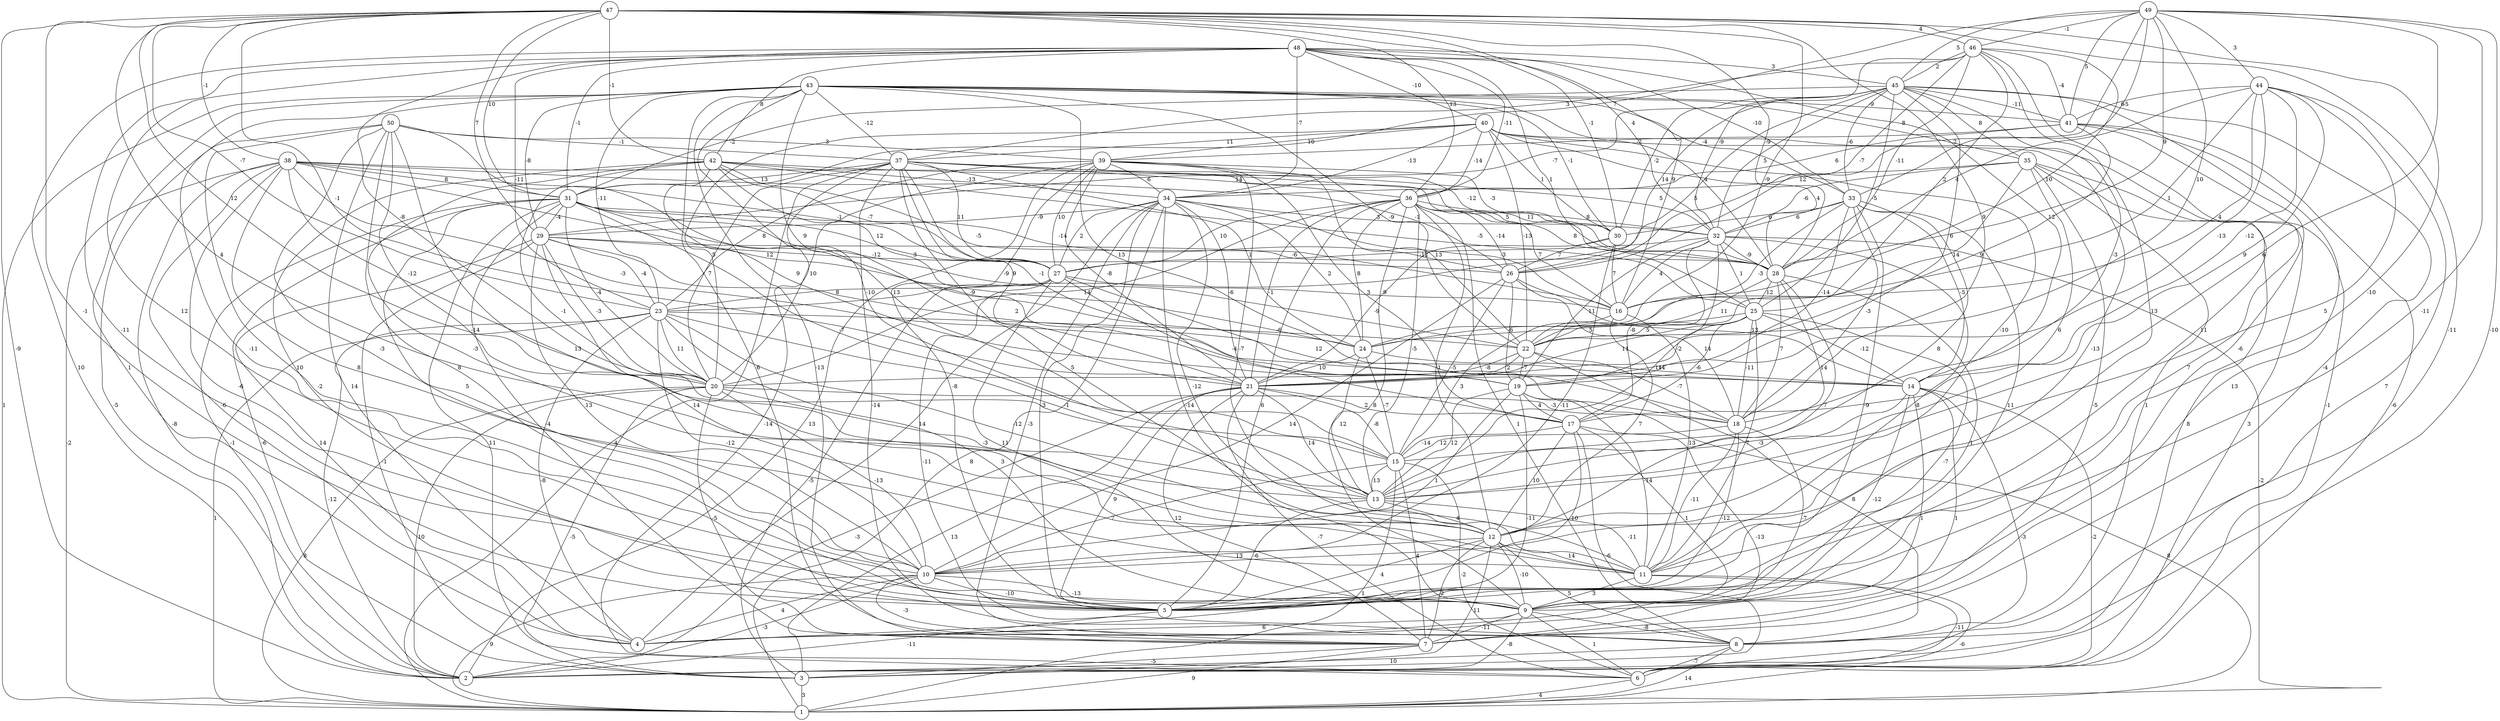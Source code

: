 graph { 
	 fontname="Helvetica,Arial,sans-serif" 
	 node [shape = circle]; 
	 50 -- 2 [label = "-5"];
	 50 -- 4 [label = "14"];
	 50 -- 5 [label = "10"];
	 50 -- 9 [label = "8"];
	 50 -- 10 [label = "-3"];
	 50 -- 11 [label = "13"];
	 50 -- 12 [label = "-14"];
	 50 -- 15 [label = "13"];
	 50 -- 37 [label = "-1"];
	 50 -- 39 [label = "3"];
	 49 -- 5 [label = "-11"];
	 49 -- 8 [label = "-10"];
	 49 -- 13 [label = "6"];
	 49 -- 22 [label = "10"];
	 49 -- 26 [label = "2"];
	 49 -- 28 [label = "9"];
	 49 -- 31 [label = "7"];
	 49 -- 33 [label = "-5"];
	 49 -- 41 [label = "5"];
	 49 -- 44 [label = "3"];
	 49 -- 45 [label = "5"];
	 49 -- 46 [label = "-1"];
	 48 -- 2 [label = "10"];
	 48 -- 5 [label = "-11"];
	 48 -- 10 [label = "12"];
	 48 -- 14 [label = "12"];
	 48 -- 16 [label = "9"];
	 48 -- 20 [label = "-8"];
	 48 -- 23 [label = "-11"];
	 48 -- 25 [label = "1"];
	 48 -- 31 [label = "-1"];
	 48 -- 33 [label = "-10"];
	 48 -- 34 [label = "-7"];
	 48 -- 36 [label = "-11"];
	 48 -- 40 [label = "-10"];
	 48 -- 42 [label = "8"];
	 48 -- 45 [label = "3"];
	 47 -- 2 [label = "-9"];
	 47 -- 5 [label = "-1"];
	 47 -- 8 [label = "-11"];
	 47 -- 11 [label = "-10"];
	 47 -- 13 [label = "4"];
	 47 -- 18 [label = "9"];
	 47 -- 20 [label = "12"];
	 47 -- 21 [label = "-1"];
	 47 -- 23 [label = "-7"];
	 47 -- 24 [label = "-9"];
	 47 -- 28 [label = "-9"];
	 47 -- 29 [label = "7"];
	 47 -- 30 [label = "-1"];
	 47 -- 31 [label = "10"];
	 47 -- 32 [label = "4"];
	 47 -- 36 [label = "13"];
	 47 -- 38 [label = "-1"];
	 47 -- 42 [label = "-1"];
	 47 -- 46 [label = "4"];
	 46 -- 5 [label = "11"];
	 46 -- 10 [label = "13"];
	 46 -- 16 [label = "10"];
	 46 -- 25 [label = "2"];
	 46 -- 26 [label = "-7"];
	 46 -- 28 [label = "-11"];
	 46 -- 32 [label = "-9"];
	 46 -- 37 [label = "3"];
	 46 -- 41 [label = "-4"];
	 46 -- 45 [label = "2"];
	 45 -- 7 [label = "-4"];
	 45 -- 9 [label = "-6"];
	 45 -- 18 [label = "-3"];
	 45 -- 19 [label = "6"];
	 45 -- 23 [label = "5"];
	 45 -- 25 [label = "-5"];
	 45 -- 26 [label = "14"];
	 45 -- 29 [label = "-7"];
	 45 -- 30 [label = "-2"];
	 45 -- 31 [label = "-2"];
	 45 -- 32 [label = "5"];
	 45 -- 33 [label = "-6"];
	 45 -- 35 [label = "8"];
	 45 -- 41 [label = "-11"];
	 44 -- 3 [label = "7"];
	 44 -- 12 [label = "5"];
	 44 -- 14 [label = "-12"];
	 44 -- 16 [label = "1"];
	 44 -- 17 [label = "9"];
	 44 -- 21 [label = "-13"];
	 44 -- 24 [label = "4"];
	 44 -- 28 [label = "4"];
	 44 -- 41 [label = "6"];
	 43 -- 1 [label = "1"];
	 43 -- 4 [label = "1"];
	 43 -- 5 [label = "-11"];
	 43 -- 7 [label = "-13"];
	 43 -- 8 [label = "6"];
	 43 -- 13 [label = "-10"];
	 43 -- 18 [label = "13"];
	 43 -- 21 [label = "9"];
	 43 -- 22 [label = "-9"];
	 43 -- 23 [label = "-11"];
	 43 -- 28 [label = "4"];
	 43 -- 29 [label = "-8"];
	 43 -- 30 [label = "-1"];
	 43 -- 33 [label = "-4"];
	 43 -- 35 [label = "8"];
	 43 -- 37 [label = "-12"];
	 43 -- 41 [label = "-9"];
	 42 -- 5 [label = "-2"];
	 42 -- 12 [label = "-3"];
	 42 -- 15 [label = "-1"];
	 42 -- 16 [label = "-5"];
	 42 -- 19 [label = "9"];
	 42 -- 24 [label = "3"];
	 42 -- 25 [label = "-5"];
	 42 -- 27 [label = "-7"];
	 42 -- 32 [label = "5"];
	 42 -- 34 [label = "-13"];
	 41 -- 5 [label = "7"];
	 41 -- 6 [label = "-6"];
	 41 -- 7 [label = "13"];
	 41 -- 21 [label = "9"];
	 41 -- 36 [label = "6"];
	 41 -- 39 [label = "-2"];
	 40 -- 6 [label = "-1"];
	 40 -- 11 [label = "-13"];
	 40 -- 12 [label = "-10"];
	 40 -- 20 [label = "5"];
	 40 -- 22 [label = "-13"];
	 40 -- 28 [label = "4"];
	 40 -- 30 [label = "1"];
	 40 -- 34 [label = "-13"];
	 40 -- 36 [label = "-14"];
	 40 -- 37 [label = "11"];
	 40 -- 39 [label = "10"];
	 39 -- 2 [label = "13"];
	 39 -- 5 [label = "-8"];
	 39 -- 12 [label = "-7"];
	 39 -- 17 [label = "3"];
	 39 -- 20 [label = "10"];
	 39 -- 21 [label = "-8"];
	 39 -- 22 [label = "13"];
	 39 -- 23 [label = "8"];
	 39 -- 27 [label = "10"];
	 39 -- 30 [label = "-3"];
	 39 -- 34 [label = "6"];
	 38 -- 1 [label = "-2"];
	 38 -- 2 [label = "-8"];
	 38 -- 4 [label = "-6"];
	 38 -- 9 [label = "-6"];
	 38 -- 11 [label = "8"];
	 38 -- 14 [label = "-3"];
	 38 -- 20 [label = "-12"];
	 38 -- 24 [label = "12"];
	 38 -- 26 [label = "-1"];
	 38 -- 27 [label = "-1"];
	 38 -- 28 [label = "5"];
	 38 -- 31 [label = "8"];
	 37 -- 1 [label = "4"];
	 37 -- 6 [label = "-14"];
	 37 -- 8 [label = "-14"];
	 37 -- 11 [label = "5"];
	 37 -- 19 [label = "-1"];
	 37 -- 20 [label = "7"];
	 37 -- 21 [label = "9"];
	 37 -- 24 [label = "1"];
	 37 -- 27 [label = "11"];
	 37 -- 28 [label = "11"];
	 37 -- 30 [label = "-12"];
	 37 -- 31 [label = "13"];
	 37 -- 36 [label = "14"];
	 36 -- 5 [label = "6"];
	 36 -- 8 [label = "1"];
	 36 -- 9 [label = "8"];
	 36 -- 12 [label = "-1"];
	 36 -- 13 [label = "-5"];
	 36 -- 16 [label = "7"];
	 36 -- 20 [label = "14"];
	 36 -- 21 [label = "-1"];
	 36 -- 24 [label = "8"];
	 36 -- 26 [label = "-14"];
	 36 -- 27 [label = "10"];
	 36 -- 28 [label = "8"];
	 36 -- 32 [label = "8"];
	 35 -- 2 [label = "8"];
	 35 -- 6 [label = "3"];
	 35 -- 7 [label = "-5"];
	 35 -- 8 [label = "1"];
	 35 -- 13 [label = "6"];
	 35 -- 22 [label = "14"];
	 35 -- 32 [label = "-6"];
	 35 -- 34 [label = "12"];
	 34 -- 1 [label = "8"];
	 34 -- 4 [label = "14"];
	 34 -- 5 [label = "-3"];
	 34 -- 7 [label = "-3"];
	 34 -- 9 [label = "-14"];
	 34 -- 11 [label = "-12"];
	 34 -- 16 [label = "-3"];
	 34 -- 21 [label = "-6"];
	 34 -- 24 [label = "2"];
	 34 -- 27 [label = "2"];
	 34 -- 29 [label = "-9"];
	 34 -- 32 [label = "3"];
	 33 -- 5 [label = "-9"];
	 33 -- 9 [label = "11"];
	 33 -- 13 [label = "8"];
	 33 -- 14 [label = "-5"];
	 33 -- 18 [label = "-3"];
	 33 -- 19 [label = "-14"];
	 33 -- 22 [label = "-3"];
	 33 -- 30 [label = "6"];
	 33 -- 32 [label = "6"];
	 32 -- 1 [label = "-2"];
	 32 -- 11 [label = "-8"];
	 32 -- 13 [label = "11"];
	 32 -- 16 [label = "4"];
	 32 -- 17 [label = "-8"];
	 32 -- 19 [label = "11"];
	 32 -- 25 [label = "1"];
	 32 -- 27 [label = "-12"];
	 32 -- 28 [label = "-9"];
	 31 -- 2 [label = "-1"];
	 31 -- 3 [label = "-6"];
	 31 -- 6 [label = "11"];
	 31 -- 7 [label = "-4"];
	 31 -- 10 [label = "5"];
	 31 -- 14 [label = "-9"];
	 31 -- 15 [label = "-7"];
	 31 -- 20 [label = "-4"];
	 31 -- 22 [label = "-9"];
	 31 -- 26 [label = "-14"];
	 31 -- 27 [label = "12"];
	 31 -- 29 [label = "-4"];
	 30 -- 10 [label = "-11"];
	 30 -- 16 [label = "7"];
	 30 -- 21 [label = "-9"];
	 30 -- 26 [label = "7"];
	 29 -- 3 [label = "-1"];
	 29 -- 4 [label = "14"];
	 29 -- 10 [label = "13"];
	 29 -- 11 [label = "14"];
	 29 -- 19 [label = "2"];
	 29 -- 20 [label = "-3"];
	 29 -- 23 [label = "-4"];
	 29 -- 26 [label = "-12"];
	 29 -- 28 [label = "-6"];
	 28 -- 5 [label = "1"];
	 28 -- 12 [label = "7"];
	 28 -- 15 [label = "14"];
	 28 -- 18 [label = "7"];
	 28 -- 22 [label = "11"];
	 28 -- 25 [label = "12"];
	 27 -- 3 [label = "-5"];
	 27 -- 8 [label = "-11"];
	 27 -- 9 [label = "11"];
	 27 -- 16 [label = "9"];
	 27 -- 17 [label = "-4"];
	 27 -- 18 [label = "12"];
	 27 -- 23 [label = "8"];
	 26 -- 10 [label = "14"];
	 26 -- 14 [label = "13"];
	 26 -- 15 [label = "-5"];
	 26 -- 18 [label = "14"];
	 26 -- 19 [label = "6"];
	 25 -- 9 [label = "-7"];
	 25 -- 11 [label = "7"];
	 25 -- 14 [label = "-12"];
	 25 -- 17 [label = "-6"];
	 25 -- 18 [label = "-11"];
	 25 -- 19 [label = "-2"];
	 25 -- 21 [label = "11"];
	 25 -- 22 [label = "5"];
	 25 -- 24 [label = "5"];
	 24 -- 13 [label = "12"];
	 24 -- 14 [label = "14"];
	 24 -- 15 [label = "-7"];
	 24 -- 21 [label = "10"];
	 23 -- 1 [label = "1"];
	 23 -- 2 [label = "-12"];
	 23 -- 4 [label = "-8"];
	 23 -- 9 [label = "3"];
	 23 -- 10 [label = "-12"];
	 23 -- 12 [label = "-12"];
	 23 -- 13 [label = "-1"];
	 23 -- 20 [label = "11"];
	 23 -- 22 [label = "-6"];
	 22 -- 8 [label = "8"];
	 22 -- 18 [label = "-7"];
	 22 -- 19 [label = "-7"];
	 22 -- 20 [label = "-8"];
	 22 -- 21 [label = "2"];
	 21 -- 2 [label = "-3"];
	 21 -- 3 [label = "13"];
	 21 -- 5 [label = "9"];
	 21 -- 6 [label = "-7"];
	 21 -- 7 [label = "12"];
	 21 -- 13 [label = "14"];
	 21 -- 15 [label = "-8"];
	 21 -- 17 [label = "2"];
	 20 -- 1 [label = "8"];
	 20 -- 2 [label = "10"];
	 20 -- 3 [label = "-5"];
	 20 -- 7 [label = "-5"];
	 20 -- 10 [label = "-13"];
	 20 -- 13 [label = "-3"];
	 20 -- 18 [label = "-3"];
	 19 -- 1 [label = "8"];
	 19 -- 4 [label = "-11"];
	 19 -- 10 [label = "1"];
	 19 -- 11 [label = "-14"];
	 19 -- 13 [label = "12"];
	 19 -- 17 [label = "4"];
	 18 -- 5 [label = "-12"];
	 18 -- 9 [label = "-7"];
	 18 -- 11 [label = "-11"];
	 18 -- 15 [label = "12"];
	 17 -- 2 [label = "-6"];
	 17 -- 4 [label = "-13"];
	 17 -- 5 [label = "10"];
	 17 -- 9 [label = "1"];
	 17 -- 12 [label = "10"];
	 17 -- 15 [label = "-14"];
	 16 -- 11 [label = "13"];
	 16 -- 12 [label = "7"];
	 16 -- 15 [label = "3"];
	 15 -- 1 [label = "1"];
	 15 -- 6 [label = "-2"];
	 15 -- 7 [label = "4"];
	 15 -- 10 [label = "7"];
	 15 -- 13 [label = "13"];
	 14 -- 2 [label = "-3"];
	 14 -- 4 [label = "1"];
	 14 -- 6 [label = "-2"];
	 14 -- 7 [label = "1"];
	 14 -- 9 [label = "-12"];
	 14 -- 13 [label = "-3"];
	 13 -- 5 [label = "-6"];
	 13 -- 11 [label = "-11"];
	 13 -- 12 [label = "4"];
	 12 -- 3 [label = "11"];
	 12 -- 5 [label = "4"];
	 12 -- 7 [label = "2"];
	 12 -- 8 [label = "5"];
	 12 -- 9 [label = "-10"];
	 12 -- 10 [label = "13"];
	 12 -- 11 [label = "14"];
	 11 -- 1 [label = "-6"];
	 11 -- 6 [label = "-11"];
	 11 -- 9 [label = "3"];
	 10 -- 1 [label = "9"];
	 10 -- 2 [label = "-3"];
	 10 -- 4 [label = "4"];
	 10 -- 5 [label = "-10"];
	 10 -- 7 [label = "-3"];
	 10 -- 9 [label = "-13"];
	 9 -- 3 [label = "-8"];
	 9 -- 4 [label = "6"];
	 9 -- 6 [label = "1"];
	 9 -- 7 [label = "-11"];
	 9 -- 8 [label = "-8"];
	 8 -- 1 [label = "14"];
	 8 -- 2 [label = "10"];
	 8 -- 6 [label = "-7"];
	 7 -- 1 [label = "9"];
	 7 -- 3 [label = "-5"];
	 6 -- 1 [label = "4"];
	 5 -- 2 [label = "-11"];
	 3 -- 1 [label = "3"];
	 1;
	 2;
	 3;
	 4;
	 5;
	 6;
	 7;
	 8;
	 9;
	 10;
	 11;
	 12;
	 13;
	 14;
	 15;
	 16;
	 17;
	 18;
	 19;
	 20;
	 21;
	 22;
	 23;
	 24;
	 25;
	 26;
	 27;
	 28;
	 29;
	 30;
	 31;
	 32;
	 33;
	 34;
	 35;
	 36;
	 37;
	 38;
	 39;
	 40;
	 41;
	 42;
	 43;
	 44;
	 45;
	 46;
	 47;
	 48;
	 49;
	 50;
}
